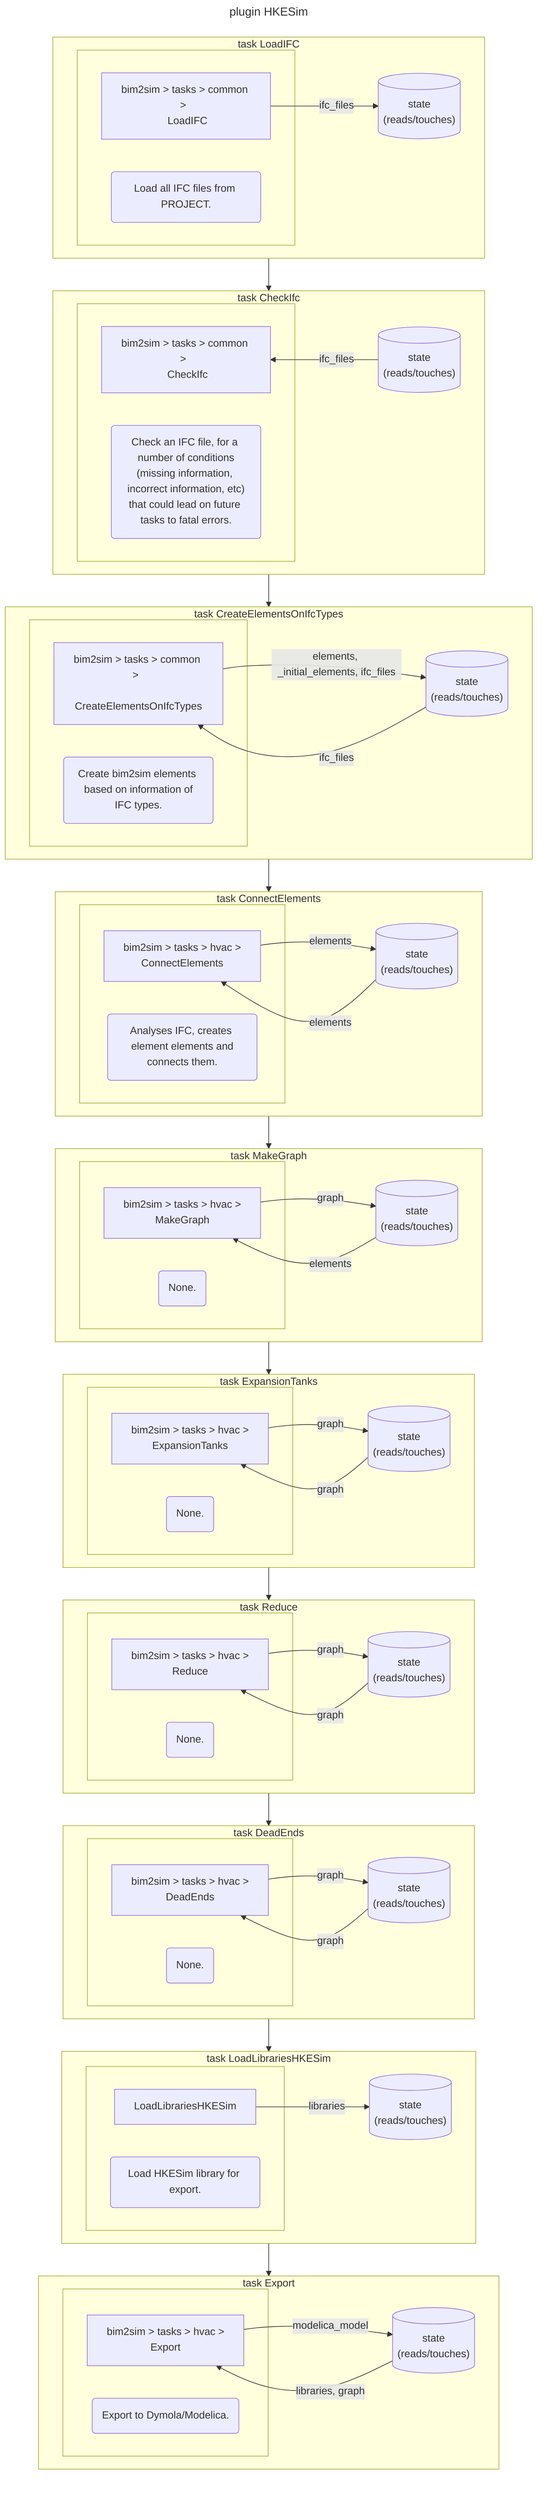 ---
title: plugin HKESim
---
flowchart TB
    
subgraph taskLoadIFC["task LoadIFC"]
 subgraph "" 

  tLoadIFC["bim2sim > tasks > common >  
 LoadIFC"]
  extLoadIFC(" Load all IFC files from PROJECT. " )
 end

stateLoadIFC[("state
 (reads/touches)")]
    
tLoadIFC -- ifc_files --> stateLoadIFC

end
    
subgraph taskCheckIfc["task CheckIfc"]
 subgraph "" 

  tCheckIfc["bim2sim > tasks > common >  
 CheckIfc"]
  extCheckIfc("  Check an IFC file, for a number of conditions
(missing information, incorrect information, etc)
that could lead on future tasks to fatal errors. " )
 end

stateCheckIfc[("state
 (reads/touches)")]
    
stateCheckIfc -- ifc_files --> tCheckIfc
direction RL
end
    
subgraph taskCreateElementsOnIfcTypes["task CreateElementsOnIfcTypes"]
 subgraph "" 

  tCreateElementsOnIfcTypes["bim2sim > tasks > common >  
 CreateElementsOnIfcTypes"]
  extCreateElementsOnIfcTypes(" Create bim2sim elements based on information of
IFC types. " )
 end

stateCreateElementsOnIfcTypes[("state
 (reads/touches)")]
    
stateCreateElementsOnIfcTypes -- ifc_files --> tCreateElementsOnIfcTypes

tCreateElementsOnIfcTypes -- elements, _initial_elements, ifc_files --> stateCreateElementsOnIfcTypes

end
    
subgraph taskConnectElements["task ConnectElements"]
 subgraph "" 

  tConnectElements["bim2sim > tasks > hvac >  
 ConnectElements"]
  extConnectElements(" Analyses IFC, creates element elements and
connects them. " )
 end

stateConnectElements[("state
 (reads/touches)")]
    
stateConnectElements -- elements --> tConnectElements

tConnectElements -- elements --> stateConnectElements

end
    
subgraph taskMakeGraph["task MakeGraph"]
 subgraph "" 

  tMakeGraph["bim2sim > tasks > hvac >  
 MakeGraph"]
  extMakeGraph(" None. " )
 end

stateMakeGraph[("state
 (reads/touches)")]
    
stateMakeGraph -- elements --> tMakeGraph

tMakeGraph -- graph --> stateMakeGraph

end
    
subgraph taskExpansionTanks["task ExpansionTanks"]
 subgraph "" 

  tExpansionTanks["bim2sim > tasks > hvac >  
 ExpansionTanks"]
  extExpansionTanks(" None. " )
 end

stateExpansionTanks[("state
 (reads/touches)")]
    
stateExpansionTanks -- graph --> tExpansionTanks

tExpansionTanks -- graph --> stateExpansionTanks

end
    
subgraph taskReduce["task Reduce"]
 subgraph "" 

  tReduce["bim2sim > tasks > hvac >  
 Reduce"]
  extReduce(" None. " )
 end

stateReduce[("state
 (reads/touches)")]
    
stateReduce -- graph --> tReduce

tReduce -- graph --> stateReduce

end
    
subgraph taskDeadEnds["task DeadEnds"]
 subgraph "" 

  tDeadEnds["bim2sim > tasks > hvac >  
 DeadEnds"]
  extDeadEnds(" None. " )
 end

stateDeadEnds[("state
 (reads/touches)")]
    
stateDeadEnds -- graph --> tDeadEnds

tDeadEnds -- graph --> stateDeadEnds

end
    
subgraph taskLoadLibrariesHKESim["task LoadLibrariesHKESim"]
 subgraph "" 

  tLoadLibrariesHKESim[" 
 LoadLibrariesHKESim"]
  extLoadLibrariesHKESim(" Load HKESim library for export. " )
 end

stateLoadLibrariesHKESim[("state
 (reads/touches)")]
    
tLoadLibrariesHKESim -- libraries --> stateLoadLibrariesHKESim

end
    
subgraph taskExport["task Export"]
 subgraph "" 

  tExport["bim2sim > tasks > hvac >  
 Export"]
  extExport(" Export to Dymola/Modelica. " )
 end

stateExport[("state
 (reads/touches)")]
    
stateExport -- libraries, graph --> tExport

tExport -- modelica_model --> stateExport

end
    taskLoadIFC --> taskCheckIfc 
taskCheckIfc --> taskCreateElementsOnIfcTypes 
taskCreateElementsOnIfcTypes --> taskConnectElements 
taskConnectElements --> taskMakeGraph 
taskMakeGraph --> taskExpansionTanks 
taskExpansionTanks --> taskReduce 
taskReduce --> taskDeadEnds 
taskDeadEnds --> taskLoadLibrariesHKESim 
taskLoadLibrariesHKESim --> taskExport